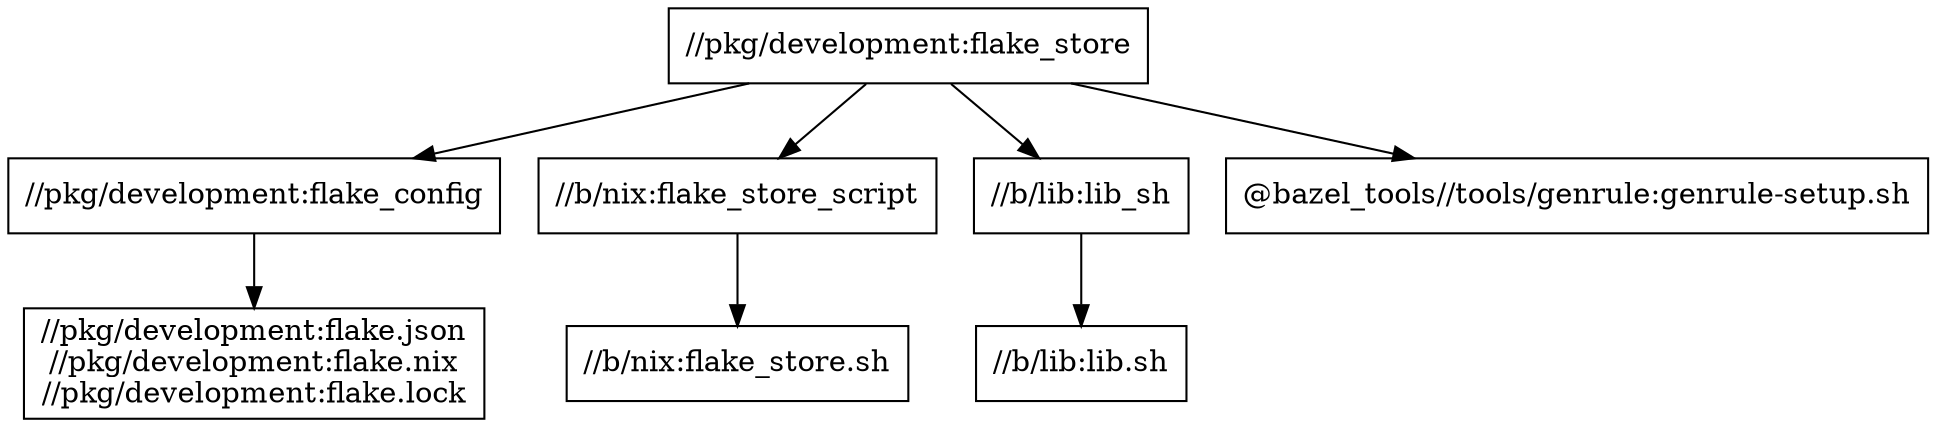 digraph mygraph {
  node [shape=box];
  "//pkg/development:flake_store"
  "//pkg/development:flake_store" -> "//pkg/development:flake_config"
  "//pkg/development:flake_store" -> "//b/nix:flake_store_script"
  "//pkg/development:flake_store" -> "//b/lib:lib_sh"
  "//pkg/development:flake_store" -> "@bazel_tools//tools/genrule:genrule-setup.sh"
  "@bazel_tools//tools/genrule:genrule-setup.sh"
  "//pkg/development:flake_config"
  "//pkg/development:flake_config" -> "//pkg/development:flake.json\n//pkg/development:flake.nix\n//pkg/development:flake.lock"
  "//pkg/development:flake.json\n//pkg/development:flake.nix\n//pkg/development:flake.lock"
  "//b/nix:flake_store_script"
  "//b/nix:flake_store_script" -> "//b/nix:flake_store.sh"
  "//b/nix:flake_store.sh"
  "//b/lib:lib_sh"
  "//b/lib:lib_sh" -> "//b/lib:lib.sh"
  "//b/lib:lib.sh"
}
